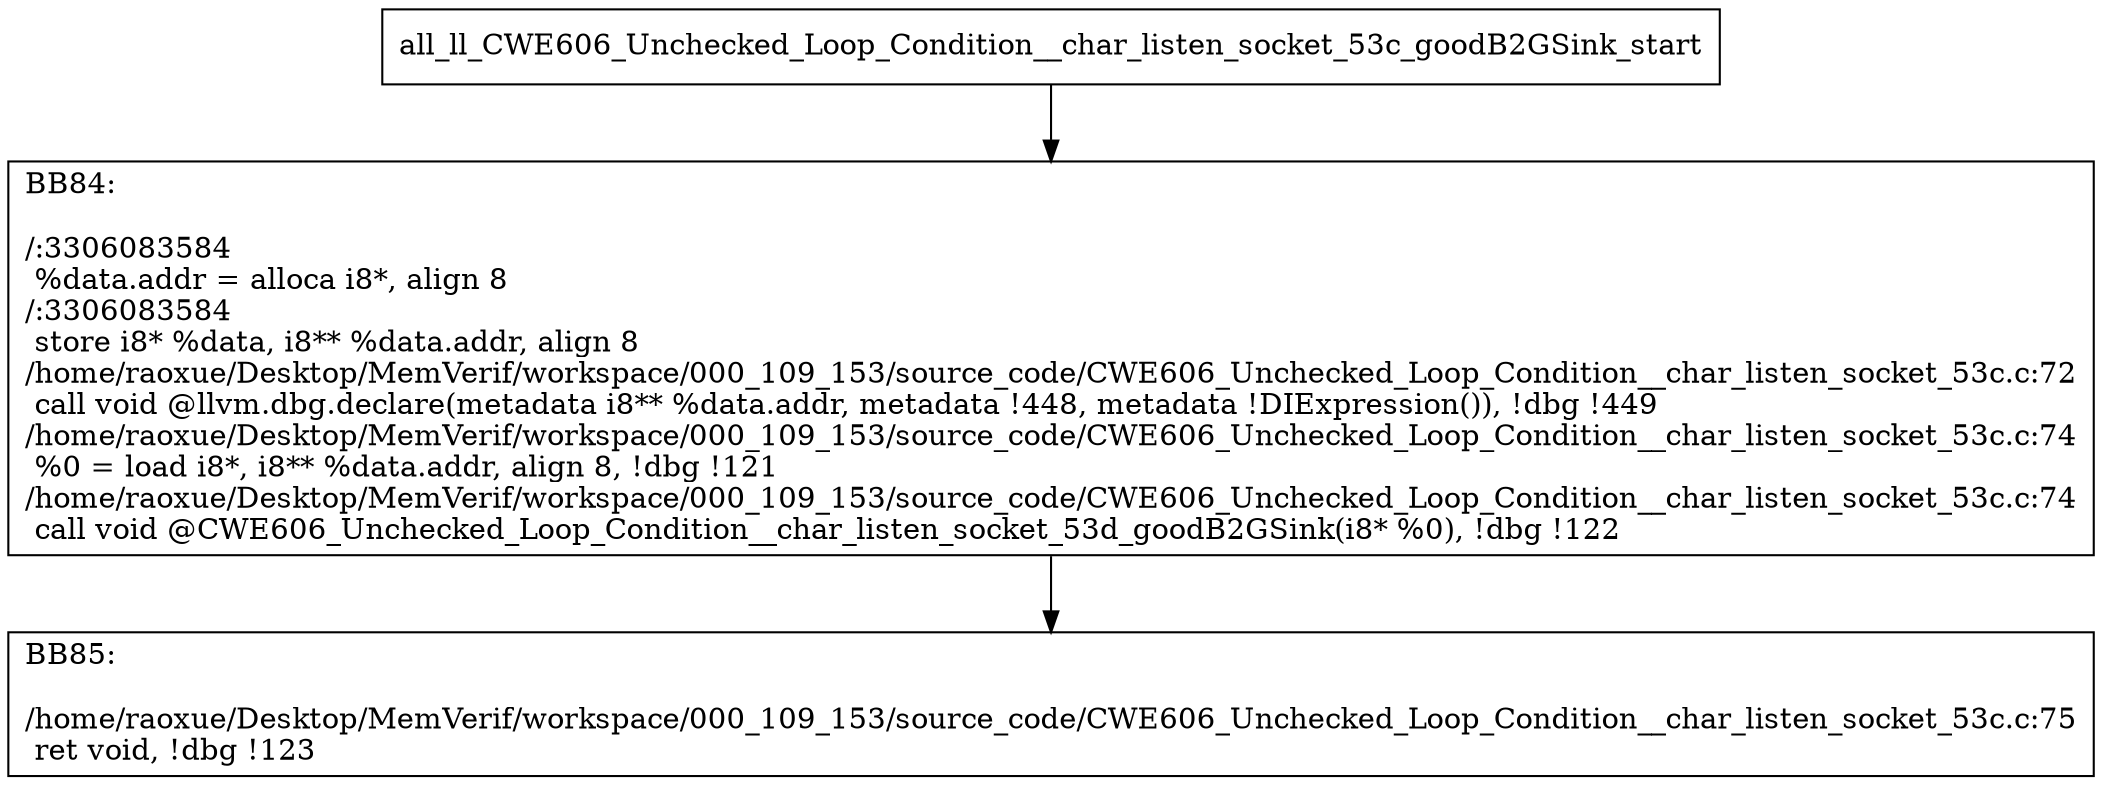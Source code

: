 digraph "CFG for'all_ll_CWE606_Unchecked_Loop_Condition__char_listen_socket_53c_goodB2GSink' function" {
	BBall_ll_CWE606_Unchecked_Loop_Condition__char_listen_socket_53c_goodB2GSink_start[shape=record,label="{all_ll_CWE606_Unchecked_Loop_Condition__char_listen_socket_53c_goodB2GSink_start}"];
	BBall_ll_CWE606_Unchecked_Loop_Condition__char_listen_socket_53c_goodB2GSink_start-> all_ll_CWE606_Unchecked_Loop_Condition__char_listen_socket_53c_goodB2GSinkBB84;
	all_ll_CWE606_Unchecked_Loop_Condition__char_listen_socket_53c_goodB2GSinkBB84 [shape=record, label="{BB84:\l\l/:3306083584\l
  %data.addr = alloca i8*, align 8\l
/:3306083584\l
  store i8* %data, i8** %data.addr, align 8\l
/home/raoxue/Desktop/MemVerif/workspace/000_109_153/source_code/CWE606_Unchecked_Loop_Condition__char_listen_socket_53c.c:72\l
  call void @llvm.dbg.declare(metadata i8** %data.addr, metadata !448, metadata !DIExpression()), !dbg !449\l
/home/raoxue/Desktop/MemVerif/workspace/000_109_153/source_code/CWE606_Unchecked_Loop_Condition__char_listen_socket_53c.c:74\l
  %0 = load i8*, i8** %data.addr, align 8, !dbg !121\l
/home/raoxue/Desktop/MemVerif/workspace/000_109_153/source_code/CWE606_Unchecked_Loop_Condition__char_listen_socket_53c.c:74\l
  call void @CWE606_Unchecked_Loop_Condition__char_listen_socket_53d_goodB2GSink(i8* %0), !dbg !122\l
}"];
	all_ll_CWE606_Unchecked_Loop_Condition__char_listen_socket_53c_goodB2GSinkBB84-> all_ll_CWE606_Unchecked_Loop_Condition__char_listen_socket_53c_goodB2GSinkBB85;
	all_ll_CWE606_Unchecked_Loop_Condition__char_listen_socket_53c_goodB2GSinkBB85 [shape=record, label="{BB85:\l\l/home/raoxue/Desktop/MemVerif/workspace/000_109_153/source_code/CWE606_Unchecked_Loop_Condition__char_listen_socket_53c.c:75\l
  ret void, !dbg !123\l
}"];
}
